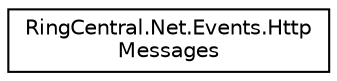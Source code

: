 digraph "Graphical Class Hierarchy"
{
 // LATEX_PDF_SIZE
  edge [fontname="Helvetica",fontsize="10",labelfontname="Helvetica",labelfontsize="10"];
  node [fontname="Helvetica",fontsize="10",shape=record];
  rankdir="LR";
  Node0 [label="RingCentral.Net.Events.Http\lMessages",height=0.2,width=0.4,color="black", fillcolor="white", style="filled",URL="$classRingCentral_1_1Net_1_1Events_1_1HttpMessages.html",tooltip=" "];
}

